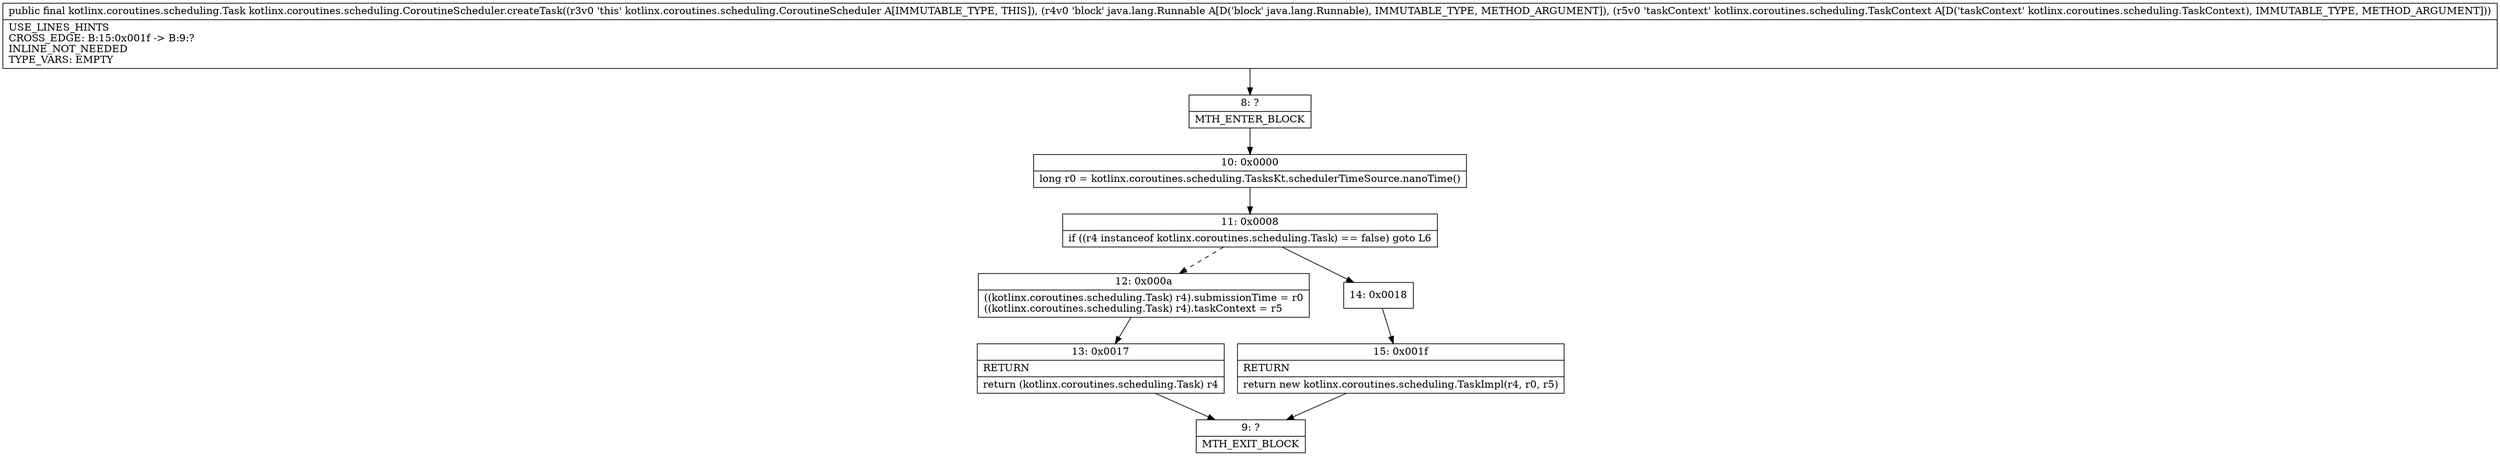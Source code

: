 digraph "CFG forkotlinx.coroutines.scheduling.CoroutineScheduler.createTask(Ljava\/lang\/Runnable;Lkotlinx\/coroutines\/scheduling\/TaskContext;)Lkotlinx\/coroutines\/scheduling\/Task;" {
Node_8 [shape=record,label="{8\:\ ?|MTH_ENTER_BLOCK\l}"];
Node_10 [shape=record,label="{10\:\ 0x0000|long r0 = kotlinx.coroutines.scheduling.TasksKt.schedulerTimeSource.nanoTime()\l}"];
Node_11 [shape=record,label="{11\:\ 0x0008|if ((r4 instanceof kotlinx.coroutines.scheduling.Task) == false) goto L6\l}"];
Node_12 [shape=record,label="{12\:\ 0x000a|((kotlinx.coroutines.scheduling.Task) r4).submissionTime = r0\l((kotlinx.coroutines.scheduling.Task) r4).taskContext = r5\l}"];
Node_13 [shape=record,label="{13\:\ 0x0017|RETURN\l|return (kotlinx.coroutines.scheduling.Task) r4\l}"];
Node_9 [shape=record,label="{9\:\ ?|MTH_EXIT_BLOCK\l}"];
Node_14 [shape=record,label="{14\:\ 0x0018}"];
Node_15 [shape=record,label="{15\:\ 0x001f|RETURN\l|return new kotlinx.coroutines.scheduling.TaskImpl(r4, r0, r5)\l}"];
MethodNode[shape=record,label="{public final kotlinx.coroutines.scheduling.Task kotlinx.coroutines.scheduling.CoroutineScheduler.createTask((r3v0 'this' kotlinx.coroutines.scheduling.CoroutineScheduler A[IMMUTABLE_TYPE, THIS]), (r4v0 'block' java.lang.Runnable A[D('block' java.lang.Runnable), IMMUTABLE_TYPE, METHOD_ARGUMENT]), (r5v0 'taskContext' kotlinx.coroutines.scheduling.TaskContext A[D('taskContext' kotlinx.coroutines.scheduling.TaskContext), IMMUTABLE_TYPE, METHOD_ARGUMENT]))  | USE_LINES_HINTS\lCROSS_EDGE: B:15:0x001f \-\> B:9:?\lINLINE_NOT_NEEDED\lTYPE_VARS: EMPTY\l}"];
MethodNode -> Node_8;Node_8 -> Node_10;
Node_10 -> Node_11;
Node_11 -> Node_12[style=dashed];
Node_11 -> Node_14;
Node_12 -> Node_13;
Node_13 -> Node_9;
Node_14 -> Node_15;
Node_15 -> Node_9;
}

